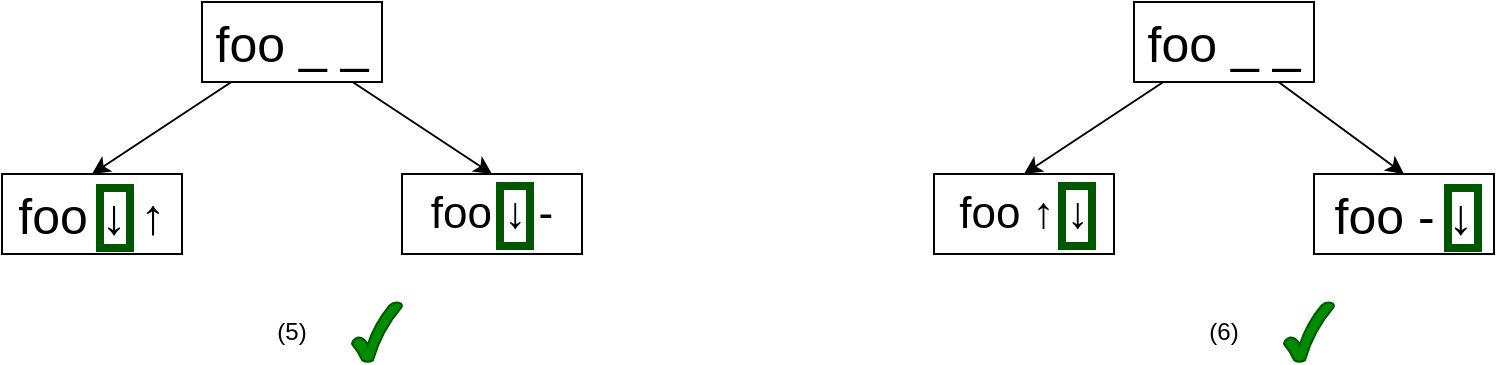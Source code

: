 <mxfile version="18.0.1" type="device"><diagram id="1Tt8hX2jjiSpvRYjdS0s" name="Page-1"><mxGraphModel dx="1422" dy="850" grid="1" gridSize="10" guides="1" tooltips="1" connect="1" arrows="1" fold="1" page="1" pageScale="1" pageWidth="827" pageHeight="1169" math="0" shadow="0"><root><mxCell id="0"/><mxCell id="1" parent="0"/><mxCell id="41GDM3-C7PyxfiVg4hlp-3" style="edgeStyle=none;rounded=0;orthogonalLoop=1;jettySize=auto;html=1;entryX=0.5;entryY=0;entryDx=0;entryDy=0;" parent="1" source="41GDM3-C7PyxfiVg4hlp-5" target="41GDM3-C7PyxfiVg4hlp-6" edge="1"><mxGeometry relative="1" as="geometry"/></mxCell><mxCell id="41GDM3-C7PyxfiVg4hlp-4" style="edgeStyle=none;rounded=0;orthogonalLoop=1;jettySize=auto;html=1;entryX=0.5;entryY=0;entryDx=0;entryDy=0;" parent="1" source="41GDM3-C7PyxfiVg4hlp-5" target="41GDM3-C7PyxfiVg4hlp-7" edge="1"><mxGeometry relative="1" as="geometry"/></mxCell><mxCell id="41GDM3-C7PyxfiVg4hlp-5" value="foo _ _" style="rounded=0;whiteSpace=wrap;html=1;fontSize=25;" parent="1" vertex="1"><mxGeometry x="580" y="318" width="90" height="40" as="geometry"/></mxCell><mxCell id="41GDM3-C7PyxfiVg4hlp-6" value="foo - ↓" style="rounded=0;whiteSpace=wrap;html=1;fontSize=25;" parent="1" vertex="1"><mxGeometry x="670" y="404" width="90" height="40" as="geometry"/></mxCell><mxCell id="41GDM3-C7PyxfiVg4hlp-7" value="foo ↑ ↓" style="rounded=0;whiteSpace=wrap;html=1;fontSize=22;" parent="1" vertex="1"><mxGeometry x="480" y="404" width="90" height="40" as="geometry"/></mxCell><mxCell id="41GDM3-C7PyxfiVg4hlp-18" style="edgeStyle=none;rounded=0;orthogonalLoop=1;jettySize=auto;html=1;entryX=0.5;entryY=0;entryDx=0;entryDy=0;" parent="1" source="41GDM3-C7PyxfiVg4hlp-20" target="41GDM3-C7PyxfiVg4hlp-21" edge="1"><mxGeometry relative="1" as="geometry"/></mxCell><mxCell id="41GDM3-C7PyxfiVg4hlp-19" style="edgeStyle=none;rounded=0;orthogonalLoop=1;jettySize=auto;html=1;entryX=0.5;entryY=0;entryDx=0;entryDy=0;" parent="1" source="41GDM3-C7PyxfiVg4hlp-20" target="41GDM3-C7PyxfiVg4hlp-22" edge="1"><mxGeometry relative="1" as="geometry"/></mxCell><mxCell id="41GDM3-C7PyxfiVg4hlp-20" value="foo _ _" style="rounded=0;whiteSpace=wrap;html=1;fontSize=25;" parent="1" vertex="1"><mxGeometry x="114" y="318" width="90" height="40" as="geometry"/></mxCell><mxCell id="41GDM3-C7PyxfiVg4hlp-21" value="foo ↓ ↑" style="rounded=0;whiteSpace=wrap;html=1;fontSize=25;" parent="1" vertex="1"><mxGeometry x="14" y="404" width="90" height="40" as="geometry"/></mxCell><mxCell id="41GDM3-C7PyxfiVg4hlp-22" value="foo ↓ -" style="rounded=0;whiteSpace=wrap;html=1;fontSize=22;" parent="1" vertex="1"><mxGeometry x="214" y="404" width="90" height="40" as="geometry"/></mxCell><mxCell id="VztTYUAv4pLqGP89yroG-1" value="(5)" style="text;html=1;strokeColor=none;fillColor=none;align=center;verticalAlign=middle;whiteSpace=wrap;rounded=0;" parent="1" vertex="1"><mxGeometry x="129" y="468" width="60" height="30" as="geometry"/></mxCell><mxCell id="VztTYUAv4pLqGP89yroG-2" value="(6)" style="text;html=1;strokeColor=none;fillColor=none;align=center;verticalAlign=middle;whiteSpace=wrap;rounded=0;" parent="1" vertex="1"><mxGeometry x="595" y="468" width="60" height="30" as="geometry"/></mxCell><mxCell id="h0t3T3oW_4Z4XtyXUgIy-1" value="" style="verticalLabelPosition=bottom;verticalAlign=top;html=1;shape=mxgraph.basic.tick;fillColor=#008a00;fontColor=#ffffff;strokeColor=#005700;" parent="1" vertex="1"><mxGeometry x="189" y="468" width="25" height="30" as="geometry"/></mxCell><mxCell id="h0t3T3oW_4Z4XtyXUgIy-2" value="" style="verticalLabelPosition=bottom;verticalAlign=top;html=1;shape=mxgraph.basic.tick;fillColor=#008a00;fontColor=#ffffff;strokeColor=#005700;" parent="1" vertex="1"><mxGeometry x="655" y="468" width="25" height="30" as="geometry"/></mxCell><mxCell id="8n8DjNZUvEr5F7zjYnwN-1" value="" style="rounded=0;whiteSpace=wrap;html=1;strokeWidth=4;strokeColor=#005700;fillColor=none;fontColor=#ffffff;" parent="1" vertex="1"><mxGeometry x="63" y="411" width="15" height="30" as="geometry"/></mxCell><mxCell id="8n8DjNZUvEr5F7zjYnwN-4" value="" style="rounded=0;whiteSpace=wrap;html=1;strokeWidth=4;strokeColor=#005700;fillColor=none;fontColor=#ffffff;" parent="1" vertex="1"><mxGeometry x="263" y="410" width="15" height="30" as="geometry"/></mxCell><mxCell id="8n8DjNZUvEr5F7zjYnwN-5" value="" style="rounded=0;whiteSpace=wrap;html=1;strokeWidth=4;strokeColor=#005700;fillColor=none;fontColor=#ffffff;" parent="1" vertex="1"><mxGeometry x="544" y="410" width="15" height="30" as="geometry"/></mxCell><mxCell id="8n8DjNZUvEr5F7zjYnwN-6" value="" style="rounded=0;whiteSpace=wrap;html=1;strokeWidth=4;strokeColor=#005700;fillColor=none;fontColor=#ffffff;" parent="1" vertex="1"><mxGeometry x="737" y="411" width="15" height="30" as="geometry"/></mxCell></root></mxGraphModel></diagram></mxfile>